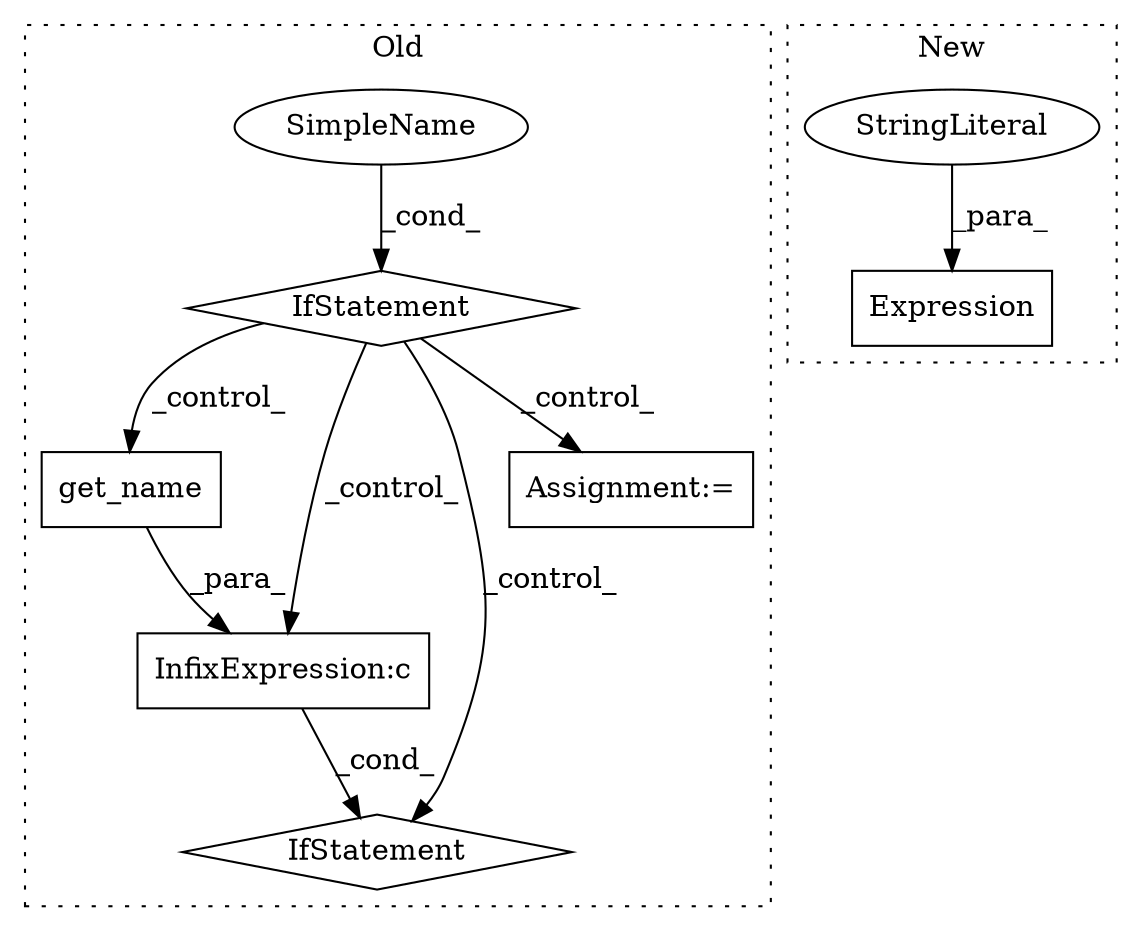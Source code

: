 digraph G {
subgraph cluster0 {
1 [label="get_name" a="32" s="33631" l="10" shape="box"];
3 [label="SimpleName" a="42" s="" l="" shape="ellipse"];
4 [label="InfixExpression:c" a="27" s="33719" l="4" shape="box"];
6 [label="IfStatement" a="25" s="33694,33744" l="4,2" shape="diamond"];
7 [label="Assignment:=" a="7" s="33590" l="2" shape="box"];
8 [label="IfStatement" a="25" s="33518,33549" l="4,2" shape="diamond"];
label = "Old";
style="dotted";
}
subgraph cluster1 {
2 [label="Expression" a="32" s="33093,33135" l="11,1" shape="box"];
5 [label="StringLiteral" a="45" s="33104" l="13" shape="ellipse"];
label = "New";
style="dotted";
}
1 -> 4 [label="_para_"];
3 -> 8 [label="_cond_"];
4 -> 6 [label="_cond_"];
5 -> 2 [label="_para_"];
8 -> 7 [label="_control_"];
8 -> 6 [label="_control_"];
8 -> 1 [label="_control_"];
8 -> 4 [label="_control_"];
}